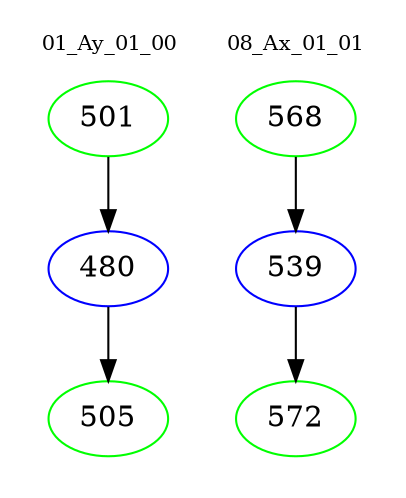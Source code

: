 digraph{
subgraph cluster_0 {
color = white
label = "01_Ay_01_00";
fontsize=10;
T0_501 [label="501", color="green"]
T0_501 -> T0_480 [color="black"]
T0_480 [label="480", color="blue"]
T0_480 -> T0_505 [color="black"]
T0_505 [label="505", color="green"]
}
subgraph cluster_1 {
color = white
label = "08_Ax_01_01";
fontsize=10;
T1_568 [label="568", color="green"]
T1_568 -> T1_539 [color="black"]
T1_539 [label="539", color="blue"]
T1_539 -> T1_572 [color="black"]
T1_572 [label="572", color="green"]
}
}
